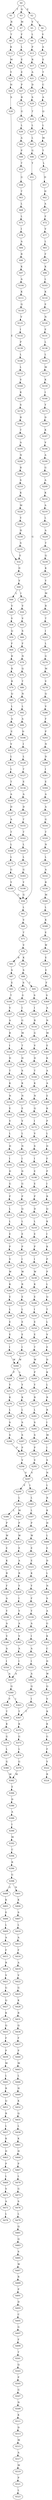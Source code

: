 strict digraph  {
	S0 -> S1 [ label = T ];
	S0 -> S2 [ label = E ];
	S0 -> S3 [ label = Q ];
	S1 -> S4 [ label = R ];
	S2 -> S5 [ label = V ];
	S2 -> S6 [ label = I ];
	S3 -> S7 [ label = M ];
	S4 -> S8 [ label = T ];
	S5 -> S9 [ label = L ];
	S6 -> S10 [ label = V ];
	S7 -> S11 [ label = F ];
	S8 -> S12 [ label = K ];
	S9 -> S13 [ label = P ];
	S10 -> S14 [ label = A ];
	S11 -> S15 [ label = L ];
	S12 -> S16 [ label = M ];
	S13 -> S17 [ label = R ];
	S14 -> S18 [ label = E ];
	S15 -> S19 [ label = E ];
	S16 -> S20 [ label = Y ];
	S17 -> S21 [ label = A ];
	S18 -> S22 [ label = T ];
	S19 -> S23 [ label = E ];
	S20 -> S24 [ label = H ];
	S21 -> S25 [ label = D ];
	S22 -> S26 [ label = C ];
	S23 -> S27 [ label = P ];
	S24 -> S28 [ label = S ];
	S25 -> S29 [ label = S ];
	S26 -> S30 [ label = A ];
	S27 -> S31 [ label = R ];
	S28 -> S32 [ label = E ];
	S29 -> S33 [ label = T ];
	S30 -> S34 [ label = Q ];
	S31 -> S35 [ label = G ];
	S32 -> S36 [ label = D ];
	S33 -> S37 [ label = L ];
	S34 -> S38 [ label = L ];
	S35 -> S39 [ label = L ];
	S36 -> S40 [ label = V ];
	S37 -> S41 [ label = L ];
	S38 -> S42 [ label = M ];
	S39 -> S43 [ label = A ];
	S40 -> S44 [ label = L ];
	S40 -> S45 [ label = I ];
	S41 -> S46 [ label = G ];
	S42 -> S47 [ label = T ];
	S43 -> S48 [ label = P ];
	S44 -> S49 [ label = V ];
	S45 -> S50 [ label = V ];
	S46 -> S51 [ label = Y ];
	S47 -> S52 [ label = L ];
	S48 -> S53 [ label = T ];
	S49 -> S54 [ label = V ];
	S50 -> S55 [ label = V ];
	S51 -> S56 [ label = G ];
	S52 -> S57 [ label = H ];
	S53 -> S58 [ label = G ];
	S54 -> S59 [ label = Q ];
	S55 -> S60 [ label = S ];
	S56 -> S61 [ label = L ];
	S57 -> S62 [ label = H ];
	S58 -> S63 [ label = T ];
	S59 -> S64 [ label = F ];
	S60 -> S65 [ label = F ];
	S61 -> S66 [ label = V ];
	S62 -> S67 [ label = A ];
	S63 -> S68 [ label = L ];
	S64 -> S69 [ label = R ];
	S65 -> S70 [ label = N ];
	S66 -> S71 [ label = T ];
	S67 -> S72 [ label = F ];
	S68 -> S73 [ label = L ];
	S69 -> S74 [ label = R ];
	S70 -> S75 [ label = Q ];
	S71 -> S76 [ label = V ];
	S72 -> S77 [ label = V ];
	S73 -> S78 [ label = I ];
	S74 -> S79 [ label = R ];
	S75 -> S80 [ label = T ];
	S76 -> S81 [ label = R ];
	S76 -> S82 [ label = K ];
	S77 -> S83 [ label = L ];
	S78 -> S84 [ label = A ];
	S79 -> S85 [ label = Q ];
	S80 -> S86 [ label = N ];
	S81 -> S87 [ label = S ];
	S82 -> S88 [ label = S ];
	S83 -> S89 [ label = F ];
	S84 -> S90 [ label = R ];
	S85 -> S91 [ label = L ];
	S86 -> S92 [ label = L ];
	S87 -> S93 [ label = E ];
	S88 -> S94 [ label = S ];
	S88 -> S95 [ label = T ];
	S89 -> S96 [ label = K ];
	S90 -> S97 [ label = K ];
	S91 -> S98 [ label = A ];
	S92 -> S99 [ label = A ];
	S93 -> S100 [ label = T ];
	S94 -> S101 [ label = G ];
	S95 -> S102 [ label = S ];
	S96 -> S103 [ label = L ];
	S97 -> S104 [ label = A ];
	S98 -> S105 [ label = E ];
	S99 -> S106 [ label = D ];
	S100 -> S107 [ label = V ];
	S101 -> S108 [ label = I ];
	S102 -> S109 [ label = I ];
	S103 -> S110 [ label = K ];
	S104 -> S111 [ label = K ];
	S105 -> S112 [ label = V ];
	S106 -> S113 [ label = I ];
	S107 -> S114 [ label = A ];
	S108 -> S115 [ label = G ];
	S109 -> S116 [ label = R ];
	S110 -> S117 [ label = E ];
	S111 -> S118 [ label = Q ];
	S112 -> S119 [ label = L ];
	S113 -> S120 [ label = L ];
	S114 -> S121 [ label = R ];
	S115 -> S122 [ label = M ];
	S116 -> S123 [ label = G ];
	S117 -> S124 [ label = N ];
	S118 -> S125 [ label = V ];
	S119 -> S126 [ label = L ];
	S120 -> S127 [ label = T ];
	S121 -> S128 [ label = I ];
	S122 -> S129 [ label = T ];
	S123 -> S130 [ label = V ];
	S124 -> S131 [ label = E ];
	S125 -> S132 [ label = I ];
	S126 -> S133 [ label = T ];
	S127 -> S134 [ label = E ];
	S128 -> S135 [ label = D ];
	S129 -> S136 [ label = H ];
	S130 -> S137 [ label = D ];
	S131 -> S138 [ label = L ];
	S132 -> S139 [ label = P ];
	S133 -> S140 [ label = A ];
	S134 -> S141 [ label = A ];
	S135 -> S142 [ label = T ];
	S136 -> S143 [ label = S ];
	S137 -> S144 [ label = T ];
	S138 -> S145 [ label = L ];
	S139 -> S146 [ label = L ];
	S140 -> S147 [ label = D ];
	S141 -> S148 [ label = D ];
	S142 -> S149 [ label = K ];
	S143 -> S150 [ label = K ];
	S144 -> S151 [ label = K ];
	S145 -> S152 [ label = M ];
	S146 -> S153 [ label = L ];
	S147 -> S154 [ label = A ];
	S148 -> S155 [ label = T ];
	S149 -> S156 [ label = N ];
	S150 -> S157 [ label = N ];
	S151 -> S158 [ label = N ];
	S152 -> S159 [ label = K ];
	S153 -> S160 [ label = V ];
	S154 -> S161 [ label = T ];
	S155 -> S162 [ label = T ];
	S156 -> S163 [ label = E ];
	S157 -> S164 [ label = E ];
	S158 -> S165 [ label = Q ];
	S159 -> S166 [ label = I ];
	S160 -> S167 [ label = K ];
	S161 -> S168 [ label = L ];
	S162 -> S169 [ label = L ];
	S163 -> S170 [ label = V ];
	S164 -> S171 [ label = V ];
	S165 -> S172 [ label = I ];
	S166 -> S173 [ label = Y ];
	S167 -> S174 [ label = S ];
	S168 -> S175 [ label = L ];
	S169 -> S176 [ label = L ];
	S170 -> S177 [ label = L ];
	S171 -> S178 [ label = L ];
	S172 -> S179 [ label = V ];
	S173 -> S180 [ label = D ];
	S174 -> S181 [ label = R ];
	S175 -> S182 [ label = G ];
	S176 -> S183 [ label = G ];
	S177 -> S184 [ label = H ];
	S178 -> S185 [ label = N ];
	S179 -> S186 [ label = S ];
	S180 -> S187 [ label = K ];
	S181 -> S188 [ label = T ];
	S182 -> S189 [ label = Y ];
	S183 -> S190 [ label = Y ];
	S184 -> S191 [ label = I ];
	S185 -> S192 [ label = I ];
	S186 -> S193 [ label = I ];
	S187 -> S194 [ label = V ];
	S188 -> S195 [ label = A ];
	S189 -> S56 [ label = G ];
	S190 -> S56 [ label = G ];
	S191 -> S196 [ label = D ];
	S192 -> S197 [ label = D ];
	S193 -> S198 [ label = E ];
	S194 -> S199 [ label = A ];
	S195 -> S200 [ label = N ];
	S196 -> S201 [ label = G ];
	S197 -> S202 [ label = G ];
	S198 -> S203 [ label = E ];
	S199 -> S204 [ label = G ];
	S200 -> S205 [ label = R ];
	S201 -> S206 [ label = P ];
	S202 -> S207 [ label = P ];
	S203 -> S208 [ label = P ];
	S204 -> S209 [ label = A ];
	S205 -> S210 [ label = S ];
	S206 -> S211 [ label = L ];
	S207 -> S212 [ label = Q ];
	S208 -> S213 [ label = D ];
	S209 -> S214 [ label = K ];
	S210 -> S215 [ label = K ];
	S211 -> S216 [ label = L ];
	S212 -> S217 [ label = L ];
	S213 -> S218 [ label = L ];
	S214 -> S219 [ label = A ];
	S215 -> S220 [ label = M ];
	S216 -> S221 [ label = E ];
	S217 -> S222 [ label = E ];
	S218 -> S223 [ label = E ];
	S219 -> S224 [ label = L ];
	S220 -> S225 [ label = Y ];
	S221 -> S226 [ label = P ];
	S222 -> S227 [ label = P ];
	S223 -> S228 [ label = P ];
	S224 -> S229 [ label = A ];
	S225 -> S230 [ label = H ];
	S226 -> S231 [ label = V ];
	S227 -> S232 [ label = I ];
	S228 -> S233 [ label = I ];
	S229 -> S234 [ label = T ];
	S230 -> S235 [ label = S ];
	S231 -> S236 [ label = W ];
	S232 -> S237 [ label = W ];
	S233 -> S238 [ label = W ];
	S234 -> S239 [ label = Q ];
	S235 -> S32 [ label = E ];
	S236 -> S240 [ label = K ];
	S237 -> S241 [ label = R ];
	S238 -> S242 [ label = K ];
	S239 -> S243 [ label = K ];
	S240 -> S244 [ label = E ];
	S241 -> S245 [ label = E ];
	S242 -> S246 [ label = E ];
	S243 -> S247 [ label = Y ];
	S244 -> S248 [ label = L ];
	S245 -> S249 [ label = L ];
	S246 -> S250 [ label = I ];
	S247 -> S251 [ label = M ];
	S248 -> S252 [ label = E ];
	S249 -> S253 [ label = E ];
	S250 -> S254 [ label = E ];
	S251 -> S255 [ label = R ];
	S252 -> S256 [ label = E ];
	S253 -> S257 [ label = E ];
	S254 -> S258 [ label = E ];
	S255 -> S259 [ label = T ];
	S256 -> S260 [ label = I ];
	S257 -> S261 [ label = I ];
	S258 -> S262 [ label = T ];
	S259 -> S263 [ label = I ];
	S260 -> S264 [ label = W ];
	S261 -> S264 [ label = W ];
	S262 -> S265 [ label = W ];
	S263 -> S266 [ label = L ];
	S264 -> S267 [ label = L ];
	S264 -> S268 [ label = P ];
	S265 -> S269 [ label = P ];
	S266 -> S270 [ label = G ];
	S267 -> S271 [ label = Y ];
	S268 -> S272 [ label = Y ];
	S269 -> S273 [ label = Y ];
	S270 -> S274 [ label = M ];
	S271 -> S275 [ label = K ];
	S272 -> S276 [ label = K ];
	S273 -> S277 [ label = R ];
	S274 -> S278 [ label = V ];
	S275 -> S279 [ label = L ];
	S276 -> S280 [ label = L ];
	S277 -> S281 [ label = L ];
	S278 -> S282 [ label = Q ];
	S279 -> S283 [ label = S ];
	S280 -> S284 [ label = S ];
	S281 -> S285 [ label = S ];
	S282 -> S286 [ label = V ];
	S283 -> S287 [ label = S ];
	S284 -> S288 [ label = S ];
	S285 -> S289 [ label = S ];
	S286 -> S290 [ label = F ];
	S287 -> S291 [ label = P ];
	S288 -> S291 [ label = P ];
	S289 -> S292 [ label = P ];
	S290 -> S293 [ label = P ];
	S291 -> S294 [ label = V ];
	S292 -> S295 [ label = V ];
	S293 -> S296 [ label = N ];
	S294 -> S297 [ label = V ];
	S295 -> S297 [ label = V ];
	S296 -> S298 [ label = D ];
	S297 -> S299 [ label = V ];
	S297 -> S300 [ label = I ];
	S298 -> S301 [ label = I ];
	S299 -> S302 [ label = L ];
	S300 -> S303 [ label = L ];
	S301 -> S304 [ label = E ];
	S302 -> S305 [ label = M ];
	S302 -> S306 [ label = L ];
	S303 -> S307 [ label = L ];
	S304 -> S308 [ label = A ];
	S305 -> S309 [ label = P ];
	S306 -> S310 [ label = P ];
	S307 -> S311 [ label = P ];
	S308 -> S312 [ label = A ];
	S309 -> S313 [ label = W ];
	S310 -> S314 [ label = W ];
	S311 -> S315 [ label = W ];
	S312 -> S316 [ label = G ];
	S313 -> S317 [ label = E ];
	S314 -> S318 [ label = E ];
	S315 -> S319 [ label = E ];
	S316 -> S320 [ label = T ];
	S317 -> S321 [ label = A ];
	S318 -> S322 [ label = K ];
	S319 -> S323 [ label = E ];
	S320 -> S324 [ label = N ];
	S321 -> S325 [ label = R ];
	S322 -> S326 [ label = R ];
	S323 -> S327 [ label = K ];
	S324 -> S328 [ label = L ];
	S325 -> S329 [ label = Y ];
	S326 -> S330 [ label = F ];
	S327 -> S331 [ label = Y ];
	S328 -> S332 [ label = A ];
	S329 -> S333 [ label = I ];
	S330 -> S334 [ label = A ];
	S331 -> S335 [ label = F ];
	S332 -> S336 [ label = R ];
	S333 -> S337 [ label = Y ];
	S334 -> S338 [ label = Y ];
	S335 -> S339 [ label = Y ];
	S336 -> S340 [ label = M ];
	S337 -> S341 [ label = A ];
	S338 -> S342 [ label = A ];
	S339 -> S343 [ label = A ];
	S340 -> S344 [ label = L ];
	S341 -> S345 [ label = V ];
	S342 -> S346 [ label = V ];
	S343 -> S347 [ label = I ];
	S344 -> S348 [ label = K ];
	S345 -> S349 [ label = A ];
	S346 -> S350 [ label = A ];
	S347 -> S351 [ label = A ];
	S348 -> S352 [ label = E ];
	S349 -> S353 [ label = I ];
	S350 -> S354 [ label = I ];
	S351 -> S355 [ label = I ];
	S352 -> S356 [ label = W ];
	S353 -> S357 [ label = A ];
	S354 -> S357 [ label = A ];
	S355 -> S358 [ label = A ];
	S356 -> S359 [ label = E ];
	S357 -> S360 [ label = Q ];
	S358 -> S361 [ label = Q ];
	S359 -> S362 [ label = E ];
	S360 -> S363 [ label = I ];
	S360 -> S364 [ label = V ];
	S361 -> S365 [ label = I ];
	S362 -> S366 [ label = F ];
	S363 -> S367 [ label = T ];
	S364 -> S368 [ label = T ];
	S365 -> S367 [ label = T ];
	S366 -> S369 [ label = S ];
	S367 -> S370 [ label = K ];
	S368 -> S371 [ label = K ];
	S369 -> S372 [ label = A ];
	S370 -> S373 [ label = G ];
	S371 -> S374 [ label = G ];
	S372 -> S375 [ label = N ];
	S373 -> S376 [ label = L ];
	S374 -> S377 [ label = L ];
	S375 -> S378 [ label = M ];
	S376 -> S379 [ label = G ];
	S377 -> S380 [ label = G ];
	S378 -> S381 [ label = E ];
	S379 -> S382 [ label = M ];
	S380 -> S382 [ label = M ];
	S381 -> S383 [ label = K ];
	S382 -> S384 [ label = E ];
	S383 -> S385 [ label = A ];
	S384 -> S386 [ label = D ];
	S385 -> S387 [ label = A ];
	S386 -> S388 [ label = A ];
	S387 -> S389 [ label = E ];
	S388 -> S390 [ label = I ];
	S389 -> S391 [ label = K ];
	S390 -> S392 [ label = M ];
	S391 -> S393 [ label = P ];
	S392 -> S394 [ label = C ];
	S393 -> S395 [ label = L ];
	S394 -> S396 [ label = R ];
	S395 -> S397 [ label = D ];
	S396 -> S398 [ label = G ];
	S397 -> S399 [ label = F ];
	S398 -> S400 [ label = G ];
	S398 -> S401 [ label = N ];
	S399 -> S402 [ label = P ];
	S400 -> S403 [ label = K ];
	S401 -> S404 [ label = K ];
	S402 -> S405 [ label = I ];
	S403 -> S406 [ label = E ];
	S404 -> S407 [ label = S ];
	S405 -> S408 [ label = R ];
	S406 -> S409 [ label = L ];
	S407 -> S410 [ label = L ];
	S408 -> S411 [ label = Q ];
	S409 -> S412 [ label = A ];
	S410 -> S413 [ label = A ];
	S411 -> S414 [ label = K ];
	S412 -> S415 [ label = F ];
	S413 -> S416 [ label = F ];
	S414 -> S417 [ label = I ];
	S415 -> S418 [ label = R ];
	S416 -> S419 [ label = A ];
	S417 -> S420 [ label = K ];
	S418 -> S421 [ label = V ];
	S419 -> S422 [ label = V ];
	S420 -> S423 [ label = P ];
	S421 -> S424 [ label = G ];
	S422 -> S425 [ label = G ];
	S423 -> S426 [ label = P ];
	S424 -> S427 [ label = Q ];
	S425 -> S428 [ label = K ];
	S426 -> S429 [ label = L ];
	S427 -> S430 [ label = K ];
	S428 -> S431 [ label = R ];
	S429 -> S432 [ label = Q ];
	S430 -> S433 [ label = Q ];
	S431 -> S434 [ label = Q ];
	S432 -> S435 [ label = T ];
	S433 -> S436 [ label = F ];
	S434 -> S437 [ label = F ];
	S435 -> S438 [ label = L ];
	S436 -> S439 [ label = P ];
	S437 -> S440 [ label = P ];
	S438 -> S441 [ label = V ];
	S439 -> S442 [ label = M ];
	S440 -> S443 [ label = M ];
	S441 -> S444 [ label = E ];
	S442 -> S445 [ label = L ];
	S443 -> S446 [ label = L ];
	S444 -> S447 [ label = D ];
	S445 -> S448 [ label = R ];
	S446 -> S449 [ label = H ];
	S447 -> S450 [ label = K ];
	S448 -> S451 [ label = Q ];
	S449 -> S452 [ label = K ];
	S450 -> S453 [ label = L ];
	S451 -> S454 [ label = R ];
	S452 -> S455 [ label = Q ];
	S453 -> S456 [ label = R ];
	S454 -> S457 [ label = L ];
	S455 -> S458 [ label = L ];
	S456 -> S459 [ label = R ];
	S457 -> S460 [ label = K ];
	S458 -> S461 [ label = K ];
	S459 -> S462 [ label = I ];
	S460 -> S463 [ label = D ];
	S461 -> S464 [ label = H ];
	S462 -> S465 [ label = M ];
	S463 -> S466 [ label = P ];
	S464 -> S467 [ label = P ];
	S465 -> S468 [ label = I ];
	S466 -> S469 [ label = L ];
	S467 -> S470 [ label = L ];
	S468 -> S471 [ label = S ];
	S469 -> S472 [ label = V ];
	S470 -> S473 [ label = G ];
	S471 -> S474 [ label = N ];
	S472 -> S475 [ label = A ];
	S473 -> S476 [ label = S ];
	S474 -> S477 [ label = L ];
	S475 -> S478 [ label = L ];
	S476 -> S479 [ label = L ];
	S477 -> S480 [ label = R ];
	S479 -> S481 [ label = Q ];
	S480 -> S482 [ label = K ];
	S481 -> S483 [ label = Q ];
	S482 -> S484 [ label = H ];
	S483 -> S485 [ label = S ];
	S484 -> S486 [ label = L ];
	S485 -> S487 [ label = W ];
	S486 -> S488 [ label = E ];
	S487 -> S489 [ label = R ];
	S488 -> S490 [ label = D ];
	S489 -> S491 [ label = P ];
	S490 -> S492 [ label = L ];
	S491 -> S493 [ label = D ];
	S492 -> S494 [ label = N ];
	S493 -> S495 [ label = C ];
	S494 -> S496 [ label = S ];
	S495 -> S497 [ label = G ];
	S496 -> S498 [ label = A ];
	S497 -> S499 [ label = F ];
	S498 -> S500 [ label = G ];
	S499 -> S501 [ label = T ];
	S500 -> S502 [ label = K ];
	S501 -> S503 [ label = Q ];
	S502 -> S504 [ label = C ];
	S503 -> S505 [ label = P ];
	S504 -> S506 [ label = D ];
	S505 -> S507 [ label = G ];
	S506 -> S508 [ label = W ];
	S507 -> S509 [ label = N ];
	S508 -> S510 [ label = Q ];
	S509 -> S511 [ label = K ];
	S510 -> S512 [ label = V ];
	S511 -> S513 [ label = D ];
	S512 -> S514 [ label = R ];
	S513 -> S515 [ label = M ];
	S514 -> S516 [ label = K ];
	S515 -> S517 [ label = A ];
	S516 -> S518 [ label = G ];
	S517 -> S519 [ label = M ];
	S518 -> S520 [ label = F ];
	S519 -> S521 [ label = P ];
	S520 -> S522 [ label = Y ];
	S521 -> S523 [ label = L ];
	S522 -> S524 [ label = R ];
}
